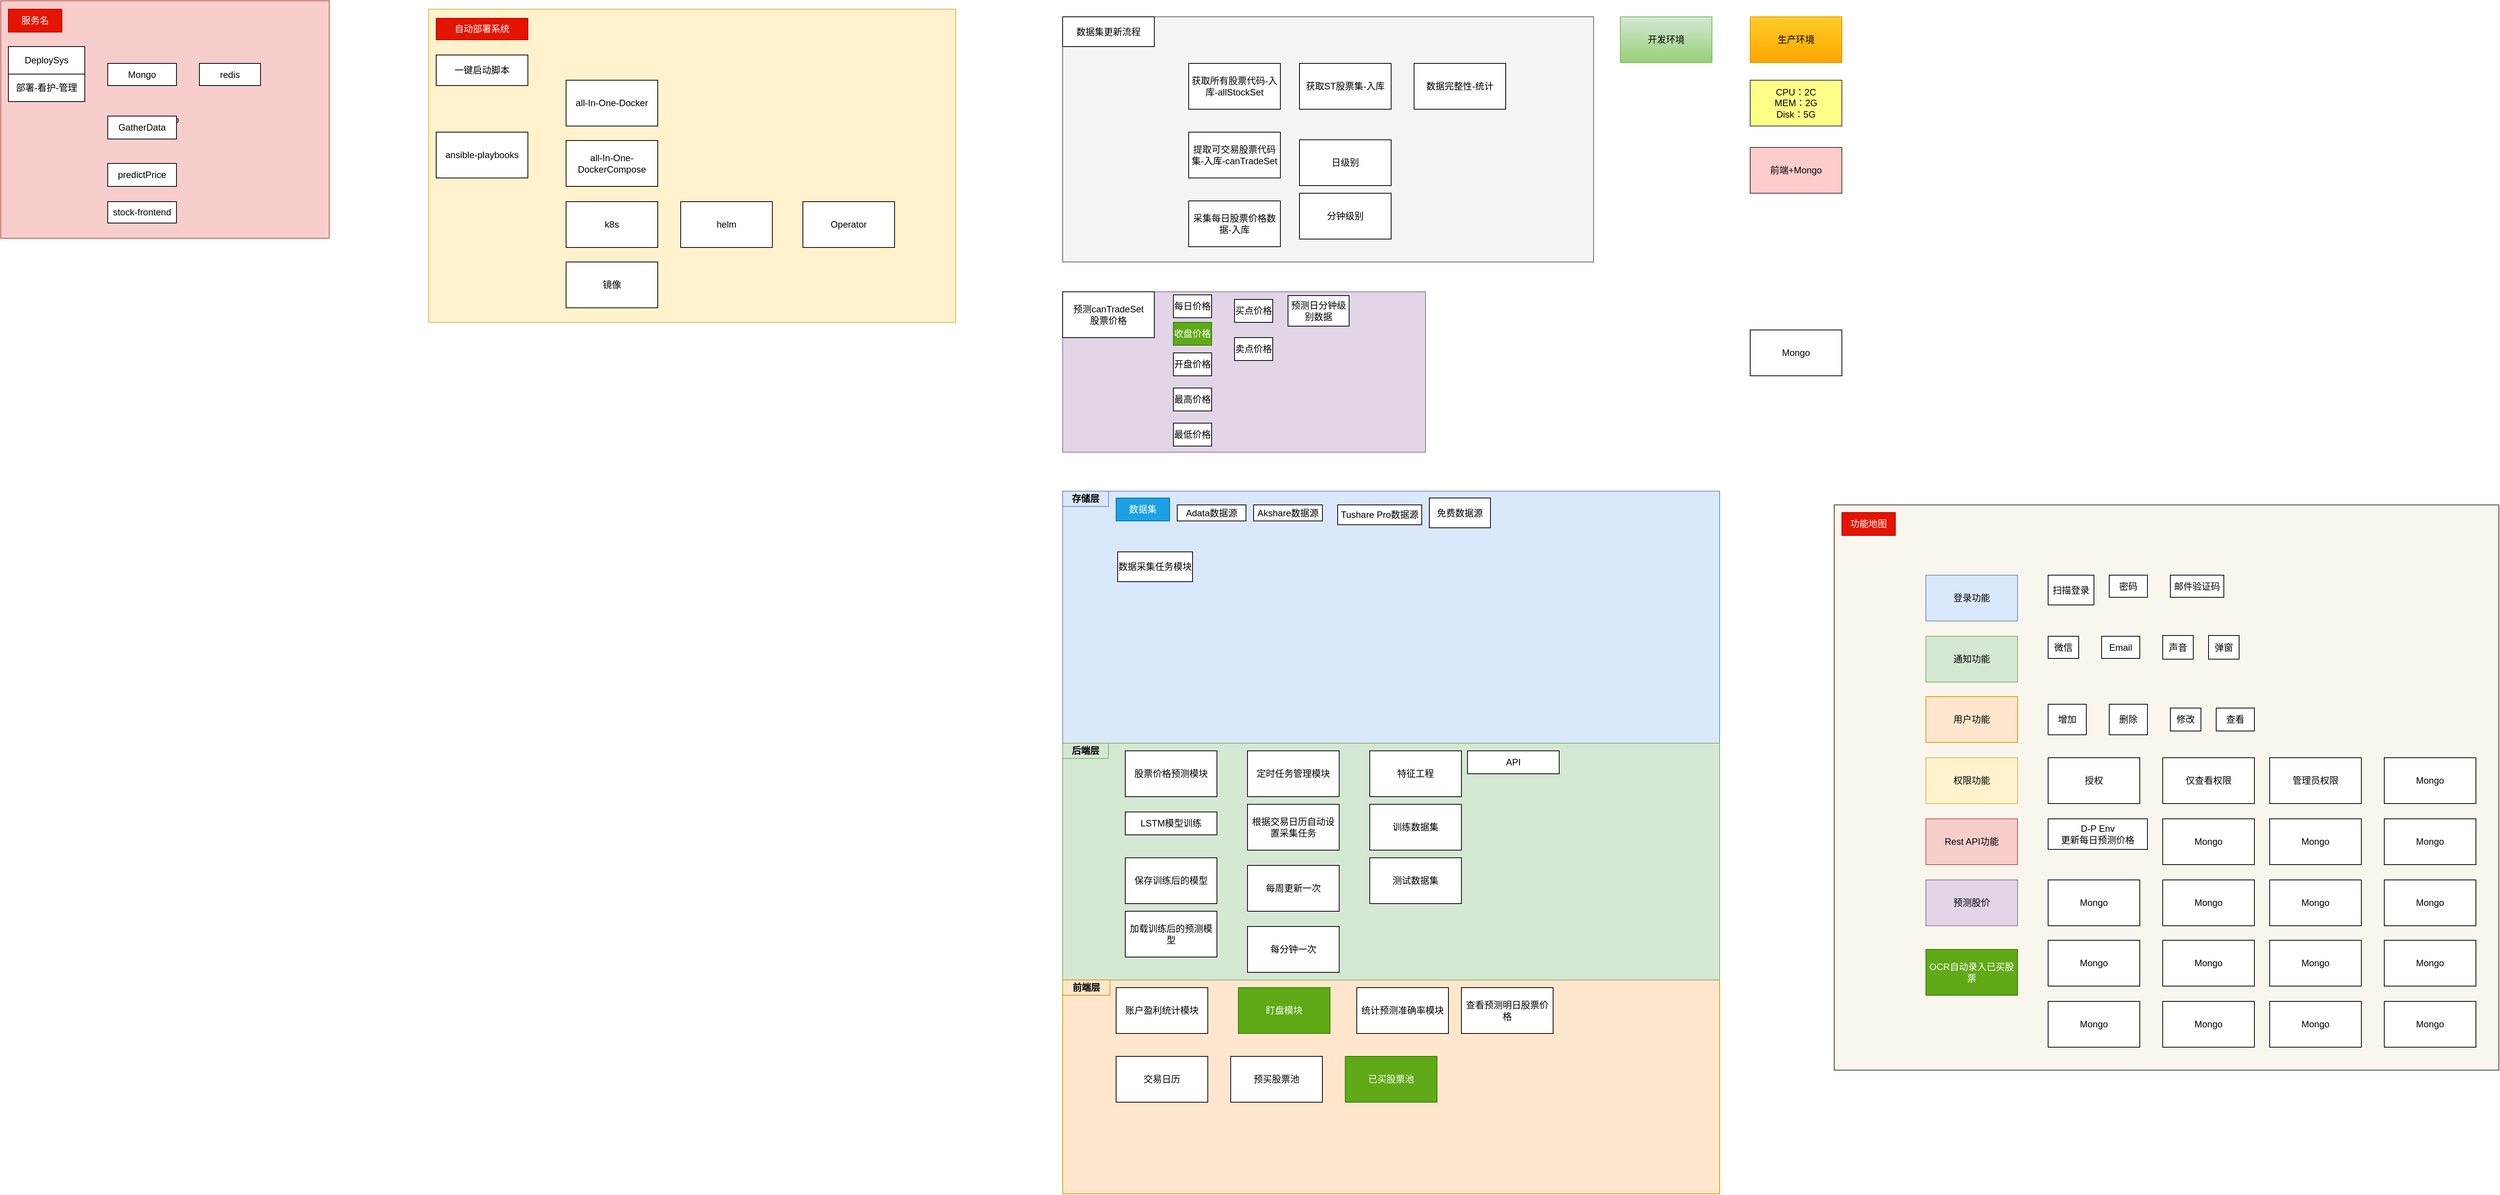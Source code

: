 <mxfile version="24.8.9">
  <diagram name="Page-1" id="sxSwd7jyhiuzXHBnLSu5">
    <mxGraphModel dx="3984" dy="1885" grid="1" gridSize="10" guides="1" tooltips="1" connect="1" arrows="1" fold="1" page="1" pageScale="1" pageWidth="850" pageHeight="1100" math="0" shadow="0">
      <root>
        <mxCell id="0" />
        <mxCell id="1" parent="0" />
        <mxCell id="Vvy3frVBShBX31A8cEkJ-61" value="Mongo" style="rounded=0;whiteSpace=wrap;html=1;fillColor=#f8cecc;strokeColor=#b85450;" vertex="1" parent="1">
          <mxGeometry x="-1770" y="-481" width="430" height="311" as="geometry" />
        </mxCell>
        <mxCell id="Vvy3frVBShBX31A8cEkJ-76" value="" style="rounded=0;whiteSpace=wrap;html=1;fillColor=#fff2cc;strokeColor=#d6b656;" vertex="1" parent="1">
          <mxGeometry x="-1210" y="-470" width="690" height="410" as="geometry" />
        </mxCell>
        <mxCell id="Vvy3frVBShBX31A8cEkJ-22" value="" style="rounded=0;whiteSpace=wrap;html=1;fillColor=#e1d5e7;strokeColor=#9673a6;movable=1;resizable=1;rotatable=1;deletable=1;editable=1;locked=0;connectable=1;" vertex="1" parent="1">
          <mxGeometry x="-380" y="-100" width="475" height="210" as="geometry" />
        </mxCell>
        <mxCell id="Vvy3frVBShBX31A8cEkJ-15" value="" style="rounded=0;whiteSpace=wrap;html=1;fillColor=#dae8fc;strokeColor=#6c8ebf;" vertex="1" parent="1">
          <mxGeometry x="-380" y="161" width="860" height="330" as="geometry" />
        </mxCell>
        <mxCell id="Vvy3frVBShBX31A8cEkJ-21" value="" style="rounded=0;whiteSpace=wrap;html=1;fillColor=#ffe6cc;strokeColor=#d79b00;" vertex="1" parent="1">
          <mxGeometry x="-380" y="801" width="860" height="280" as="geometry" />
        </mxCell>
        <mxCell id="Vvy3frVBShBX31A8cEkJ-25" value="" style="rounded=0;whiteSpace=wrap;html=1;fillColor=#d5e8d4;strokeColor=#82b366;" vertex="1" parent="1">
          <mxGeometry x="-380" y="491" width="860" height="310" as="geometry" />
        </mxCell>
        <mxCell id="Vvy3frVBShBX31A8cEkJ-1" value="后端层" style="rounded=0;whiteSpace=wrap;html=1;fillColor=#d5e8d4;strokeColor=#82b366;fontStyle=1" vertex="1" parent="1">
          <mxGeometry x="-380" y="491" width="60" height="20" as="geometry" />
        </mxCell>
        <mxCell id="Vvy3frVBShBX31A8cEkJ-2" value="数据集" style="rounded=0;whiteSpace=wrap;html=1;fillColor=#1ba1e2;strokeColor=#006EAF;fontColor=#ffffff;" vertex="1" parent="1">
          <mxGeometry x="-310" y="170" width="70" height="30" as="geometry" />
        </mxCell>
        <mxCell id="Vvy3frVBShBX31A8cEkJ-3" value="免费数据源" style="rounded=0;whiteSpace=wrap;html=1;" vertex="1" parent="1">
          <mxGeometry x="100" y="170" width="80" height="39" as="geometry" />
        </mxCell>
        <mxCell id="Vvy3frVBShBX31A8cEkJ-4" value="Akshare数据源" style="rounded=0;whiteSpace=wrap;html=1;" vertex="1" parent="1">
          <mxGeometry x="-130" y="179" width="90" height="21" as="geometry" />
        </mxCell>
        <mxCell id="Vvy3frVBShBX31A8cEkJ-5" value="测试数据集" style="rounded=0;whiteSpace=wrap;html=1;" vertex="1" parent="1">
          <mxGeometry x="22" y="641" width="120" height="60" as="geometry" />
        </mxCell>
        <mxCell id="Vvy3frVBShBX31A8cEkJ-6" value="保存训练后的模型" style="rounded=0;whiteSpace=wrap;html=1;" vertex="1" parent="1">
          <mxGeometry x="-298" y="641" width="120" height="60" as="geometry" />
        </mxCell>
        <mxCell id="Vvy3frVBShBX31A8cEkJ-7" value="" style="rounded=0;whiteSpace=wrap;html=1;fillColor=#f5f5f5;fontColor=#333333;strokeColor=#666666;" vertex="1" parent="1">
          <mxGeometry x="-380" y="-460" width="695" height="321" as="geometry" />
        </mxCell>
        <mxCell id="Vvy3frVBShBX31A8cEkJ-8" value="加载训练后的预测模型" style="rounded=0;whiteSpace=wrap;html=1;" vertex="1" parent="1">
          <mxGeometry x="-298" y="711" width="120" height="60" as="geometry" />
        </mxCell>
        <mxCell id="Vvy3frVBShBX31A8cEkJ-9" value="LSTM模型训练" style="rounded=0;whiteSpace=wrap;html=1;" vertex="1" parent="1">
          <mxGeometry x="-298" y="581" width="120" height="30" as="geometry" />
        </mxCell>
        <mxCell id="Vvy3frVBShBX31A8cEkJ-10" value="统计预测准确率模块" style="rounded=0;whiteSpace=wrap;html=1;" vertex="1" parent="1">
          <mxGeometry x="5" y="811" width="120" height="60" as="geometry" />
        </mxCell>
        <mxCell id="Vvy3frVBShBX31A8cEkJ-11" value="训练数据集" style="rounded=0;whiteSpace=wrap;html=1;" vertex="1" parent="1">
          <mxGeometry x="22" y="571" width="120" height="60" as="geometry" />
        </mxCell>
        <mxCell id="Vvy3frVBShBX31A8cEkJ-12" value="每分钟一次" style="rounded=0;whiteSpace=wrap;html=1;" vertex="1" parent="1">
          <mxGeometry x="-138" y="731" width="120" height="60" as="geometry" />
        </mxCell>
        <mxCell id="Vvy3frVBShBX31A8cEkJ-13" value="Adata数据源" style="rounded=0;whiteSpace=wrap;html=1;" vertex="1" parent="1">
          <mxGeometry x="-230" y="179" width="90" height="21" as="geometry" />
        </mxCell>
        <mxCell id="Vvy3frVBShBX31A8cEkJ-14" value="Tushare Pro数据源" style="rounded=0;whiteSpace=wrap;html=1;" vertex="1" parent="1">
          <mxGeometry x="-20" y="179" width="110" height="26" as="geometry" />
        </mxCell>
        <mxCell id="Vvy3frVBShBX31A8cEkJ-16" value="已买股票池" style="rounded=0;whiteSpace=wrap;html=1;fillColor=#60a917;fontColor=#ffffff;strokeColor=#2D7600;" vertex="1" parent="1">
          <mxGeometry x="-10" y="901" width="120" height="60" as="geometry" />
        </mxCell>
        <mxCell id="Vvy3frVBShBX31A8cEkJ-17" value="查看预测明日股票价格" style="rounded=0;whiteSpace=wrap;html=1;" vertex="1" parent="1">
          <mxGeometry x="142" y="811" width="120" height="60" as="geometry" />
        </mxCell>
        <mxCell id="Vvy3frVBShBX31A8cEkJ-18" value="卖点价格" style="rounded=0;whiteSpace=wrap;html=1;movable=1;resizable=1;rotatable=1;deletable=1;editable=1;locked=0;connectable=1;" vertex="1" parent="1">
          <mxGeometry x="-155" y="-40" width="50" height="30" as="geometry" />
        </mxCell>
        <mxCell id="Vvy3frVBShBX31A8cEkJ-19" value="定时任务管理模块" style="rounded=0;whiteSpace=wrap;html=1;" vertex="1" parent="1">
          <mxGeometry x="-138" y="501" width="120" height="60" as="geometry" />
        </mxCell>
        <mxCell id="Vvy3frVBShBX31A8cEkJ-20" value="预测canTradeSet&lt;div&gt;股票价格&lt;/div&gt;" style="rounded=0;whiteSpace=wrap;html=1;movable=1;resizable=1;rotatable=1;deletable=1;editable=1;locked=0;connectable=1;" vertex="1" parent="1">
          <mxGeometry x="-380" y="-100" width="120" height="60" as="geometry" />
        </mxCell>
        <mxCell id="Vvy3frVBShBX31A8cEkJ-23" value="开发环境" style="rounded=0;whiteSpace=wrap;html=1;fillColor=#d5e8d4;gradientColor=#97d077;strokeColor=#82b366;" vertex="1" parent="1">
          <mxGeometry x="350" y="-460" width="120" height="60" as="geometry" />
        </mxCell>
        <mxCell id="Vvy3frVBShBX31A8cEkJ-24" value="预测日分钟级别数据" style="rounded=0;whiteSpace=wrap;html=1;movable=1;resizable=1;rotatable=1;deletable=1;editable=1;locked=0;connectable=1;" vertex="1" parent="1">
          <mxGeometry x="-85" y="-95" width="80" height="40" as="geometry" />
        </mxCell>
        <mxCell id="Vvy3frVBShBX31A8cEkJ-26" value="预买股票池" style="rounded=0;whiteSpace=wrap;html=1;" vertex="1" parent="1">
          <mxGeometry x="-160" y="901" width="120" height="60" as="geometry" />
        </mxCell>
        <mxCell id="Vvy3frVBShBX31A8cEkJ-27" value="生产环境" style="rounded=0;whiteSpace=wrap;html=1;fillColor=#ffcd28;gradientColor=#ffa500;strokeColor=#d79b00;" vertex="1" parent="1">
          <mxGeometry x="520" y="-460" width="120" height="60" as="geometry" />
        </mxCell>
        <mxCell id="Vvy3frVBShBX31A8cEkJ-28" value="每周更新一次" style="rounded=0;whiteSpace=wrap;html=1;" vertex="1" parent="1">
          <mxGeometry x="-138" y="651" width="120" height="60" as="geometry" />
        </mxCell>
        <mxCell id="Vvy3frVBShBX31A8cEkJ-29" value="特征工程" style="rounded=0;whiteSpace=wrap;html=1;" vertex="1" parent="1">
          <mxGeometry x="22" y="501" width="120" height="60" as="geometry" />
        </mxCell>
        <mxCell id="Vvy3frVBShBX31A8cEkJ-30" value="买点价格" style="rounded=0;whiteSpace=wrap;html=1;movable=1;resizable=1;rotatable=1;deletable=1;editable=1;locked=0;connectable=1;" vertex="1" parent="1">
          <mxGeometry x="-155" y="-90" width="50" height="30" as="geometry" />
        </mxCell>
        <mxCell id="Vvy3frVBShBX31A8cEkJ-31" value="部署-看护-管理" style="rounded=0;whiteSpace=wrap;html=1;" vertex="1" parent="1">
          <mxGeometry x="-1760" y="-385" width="100" height="36" as="geometry" />
        </mxCell>
        <mxCell id="Vvy3frVBShBX31A8cEkJ-32" value="根据交易日历自动设置采集任务" style="rounded=0;whiteSpace=wrap;html=1;" vertex="1" parent="1">
          <mxGeometry x="-138" y="571" width="120" height="60" as="geometry" />
        </mxCell>
        <mxCell id="Vvy3frVBShBX31A8cEkJ-33" value="DeploySys" style="rounded=0;whiteSpace=wrap;html=1;" vertex="1" parent="1">
          <mxGeometry x="-1760" y="-421" width="100" height="36" as="geometry" />
        </mxCell>
        <mxCell id="Vvy3frVBShBX31A8cEkJ-34" value="交易日历" style="rounded=0;whiteSpace=wrap;html=1;" vertex="1" parent="1">
          <mxGeometry x="-310" y="901" width="120" height="60" as="geometry" />
        </mxCell>
        <mxCell id="Vvy3frVBShBX31A8cEkJ-35" value="Operator" style="rounded=0;whiteSpace=wrap;html=1;" vertex="1" parent="1">
          <mxGeometry x="-720" y="-218" width="120" height="60" as="geometry" />
        </mxCell>
        <mxCell id="Vvy3frVBShBX31A8cEkJ-36" value="数据完整性-统计" style="rounded=0;whiteSpace=wrap;html=1;" vertex="1" parent="1">
          <mxGeometry x="80" y="-399" width="120" height="60" as="geometry" />
        </mxCell>
        <mxCell id="Vvy3frVBShBX31A8cEkJ-37" value="helm" style="rounded=0;whiteSpace=wrap;html=1;" vertex="1" parent="1">
          <mxGeometry x="-880" y="-218" width="120" height="60" as="geometry" />
        </mxCell>
        <mxCell id="Vvy3frVBShBX31A8cEkJ-38" value="分钟级别" style="rounded=0;whiteSpace=wrap;html=1;" vertex="1" parent="1">
          <mxGeometry x="-70" y="-229" width="120" height="60" as="geometry" />
        </mxCell>
        <mxCell id="Vvy3frVBShBX31A8cEkJ-39" value="获取所有股票代码-入库-allStockSet" style="rounded=0;whiteSpace=wrap;html=1;" vertex="1" parent="1">
          <mxGeometry x="-215" y="-399" width="120" height="60" as="geometry" />
        </mxCell>
        <mxCell id="Vvy3frVBShBX31A8cEkJ-40" value="前端层" style="rounded=0;whiteSpace=wrap;html=1;fillColor=#ffe6cc;strokeColor=#d79b00;fontStyle=1" vertex="1" parent="1">
          <mxGeometry x="-380" y="801" width="62" height="20" as="geometry" />
        </mxCell>
        <mxCell id="Vvy3frVBShBX31A8cEkJ-41" value="数据集更新流程" style="rounded=0;whiteSpace=wrap;html=1;" vertex="1" parent="1">
          <mxGeometry x="-380" y="-460" width="120" height="39" as="geometry" />
        </mxCell>
        <mxCell id="Vvy3frVBShBX31A8cEkJ-42" value="API" style="rounded=0;whiteSpace=wrap;html=1;" vertex="1" parent="1">
          <mxGeometry x="150" y="501" width="120" height="30" as="geometry" />
        </mxCell>
        <mxCell id="Vvy3frVBShBX31A8cEkJ-43" value="日级别" style="rounded=0;whiteSpace=wrap;html=1;" vertex="1" parent="1">
          <mxGeometry x="-70" y="-299" width="120" height="60" as="geometry" />
        </mxCell>
        <mxCell id="Vvy3frVBShBX31A8cEkJ-44" value="账户盈利统计模块" style="rounded=0;whiteSpace=wrap;html=1;" vertex="1" parent="1">
          <mxGeometry x="-310" y="811" width="120" height="60" as="geometry" />
        </mxCell>
        <mxCell id="Vvy3frVBShBX31A8cEkJ-45" value="采集每日股票价格数据-入库" style="rounded=0;whiteSpace=wrap;html=1;" vertex="1" parent="1">
          <mxGeometry x="-215" y="-219" width="120" height="60" as="geometry" />
        </mxCell>
        <mxCell id="Vvy3frVBShBX31A8cEkJ-46" value="盯盘模块" style="rounded=0;whiteSpace=wrap;html=1;fillColor=#60a917;fontColor=#ffffff;strokeColor=#2D7600;" vertex="1" parent="1">
          <mxGeometry x="-150" y="811" width="120" height="60" as="geometry" />
        </mxCell>
        <mxCell id="Vvy3frVBShBX31A8cEkJ-47" value="获取ST股票集-入库" style="rounded=0;whiteSpace=wrap;html=1;" vertex="1" parent="1">
          <mxGeometry x="-70" y="-399" width="120" height="60" as="geometry" />
        </mxCell>
        <mxCell id="Vvy3frVBShBX31A8cEkJ-48" value="数据采集任务模块" style="rounded=0;whiteSpace=wrap;html=1;" vertex="1" parent="1">
          <mxGeometry x="-308" y="240.5" width="98" height="39" as="geometry" />
        </mxCell>
        <mxCell id="Vvy3frVBShBX31A8cEkJ-49" value="提取可交易股票代码集-入库-canTradeSet" style="rounded=0;whiteSpace=wrap;html=1;" vertex="1" parent="1">
          <mxGeometry x="-215" y="-309" width="120" height="60" as="geometry" />
        </mxCell>
        <mxCell id="Vvy3frVBShBX31A8cEkJ-50" value="股票价格预测模块" style="rounded=0;whiteSpace=wrap;html=1;" vertex="1" parent="1">
          <mxGeometry x="-298" y="501" width="120" height="60" as="geometry" />
        </mxCell>
        <mxCell id="Vvy3frVBShBX31A8cEkJ-51" value="每日价格" style="rounded=0;whiteSpace=wrap;html=1;movable=1;resizable=1;rotatable=1;deletable=1;editable=1;locked=0;connectable=1;" vertex="1" parent="1">
          <mxGeometry x="-235" y="-96" width="50" height="30" as="geometry" />
        </mxCell>
        <mxCell id="Vvy3frVBShBX31A8cEkJ-52" value="收盘价格" style="rounded=0;whiteSpace=wrap;html=1;movable=1;resizable=1;rotatable=1;deletable=1;editable=1;locked=0;connectable=1;fillColor=#60a917;fontColor=#ffffff;strokeColor=#2D7600;" vertex="1" parent="1">
          <mxGeometry x="-235" y="-60" width="50" height="30" as="geometry" />
        </mxCell>
        <mxCell id="Vvy3frVBShBX31A8cEkJ-53" value="开盘价格" style="rounded=0;whiteSpace=wrap;html=1;movable=1;resizable=1;rotatable=1;deletable=1;editable=1;locked=0;connectable=1;" vertex="1" parent="1">
          <mxGeometry x="-235" y="-20" width="50" height="30" as="geometry" />
        </mxCell>
        <mxCell id="Vvy3frVBShBX31A8cEkJ-54" value="最高价格" style="rounded=0;whiteSpace=wrap;html=1;movable=1;resizable=1;rotatable=1;deletable=1;editable=1;locked=0;connectable=1;" vertex="1" parent="1">
          <mxGeometry x="-235" y="26" width="50" height="30" as="geometry" />
        </mxCell>
        <mxCell id="Vvy3frVBShBX31A8cEkJ-55" value="最低价格" style="rounded=0;whiteSpace=wrap;html=1;movable=1;resizable=1;rotatable=1;deletable=1;editable=1;locked=0;connectable=1;" vertex="1" parent="1">
          <mxGeometry x="-235" y="72" width="50" height="30" as="geometry" />
        </mxCell>
        <mxCell id="Vvy3frVBShBX31A8cEkJ-56" value="存储层" style="rounded=0;whiteSpace=wrap;html=1;fillColor=#dae8fc;strokeColor=#6c8ebf;fontStyle=1" vertex="1" parent="1">
          <mxGeometry x="-380" y="161" width="60" height="20" as="geometry" />
        </mxCell>
        <mxCell id="Vvy3frVBShBX31A8cEkJ-57" value="Mongo" style="rounded=0;whiteSpace=wrap;html=1;" vertex="1" parent="1">
          <mxGeometry x="750" y="829" width="120" height="60" as="geometry" />
        </mxCell>
        <mxCell id="Vvy3frVBShBX31A8cEkJ-58" value="Mongo" style="rounded=0;whiteSpace=wrap;html=1;" vertex="1" parent="1">
          <mxGeometry x="750" y="749" width="120" height="60" as="geometry" />
        </mxCell>
        <mxCell id="Vvy3frVBShBX31A8cEkJ-59" value="Mongo" style="rounded=0;whiteSpace=wrap;html=1;" vertex="1" parent="1">
          <mxGeometry x="520" y="-50" width="120" height="60" as="geometry" />
        </mxCell>
        <mxCell id="Vvy3frVBShBX31A8cEkJ-60" value="" style="rounded=0;whiteSpace=wrap;html=1;fillColor=#f9f7ed;strokeColor=#36393d;" vertex="1" parent="1">
          <mxGeometry x="630" y="179" width="870" height="740" as="geometry" />
        </mxCell>
        <mxCell id="Vvy3frVBShBX31A8cEkJ-62" value="GatherData" style="rounded=0;whiteSpace=wrap;html=1;" vertex="1" parent="1">
          <mxGeometry x="-1630" y="-330" width="90" height="30" as="geometry" />
        </mxCell>
        <mxCell id="Vvy3frVBShBX31A8cEkJ-63" value="ansible-playbooks" style="rounded=0;whiteSpace=wrap;html=1;" vertex="1" parent="1">
          <mxGeometry x="-1200" y="-309" width="120" height="60" as="geometry" />
        </mxCell>
        <mxCell id="Vvy3frVBShBX31A8cEkJ-64" value="一键启动脚本" style="rounded=0;whiteSpace=wrap;html=1;" vertex="1" parent="1">
          <mxGeometry x="-1200" y="-410" width="120" height="40" as="geometry" />
        </mxCell>
        <mxCell id="Vvy3frVBShBX31A8cEkJ-65" value="预测股价" style="rounded=0;whiteSpace=wrap;html=1;fillColor=#e1d5e7;strokeColor=#9673a6;" vertex="1" parent="1">
          <mxGeometry x="750" y="670" width="120" height="60" as="geometry" />
        </mxCell>
        <mxCell id="Vvy3frVBShBX31A8cEkJ-66" value="Rest API功能" style="rounded=0;whiteSpace=wrap;html=1;fillColor=#f8cecc;strokeColor=#b85450;" vertex="1" parent="1">
          <mxGeometry x="750" y="590" width="120" height="60" as="geometry" />
        </mxCell>
        <mxCell id="Vvy3frVBShBX31A8cEkJ-67" value="功能地图" style="rounded=0;whiteSpace=wrap;html=1;fillColor=#e51400;fontColor=#ffffff;strokeColor=#B20000;" vertex="1" parent="1">
          <mxGeometry x="640" y="189" width="70" height="30" as="geometry" />
        </mxCell>
        <mxCell id="Vvy3frVBShBX31A8cEkJ-68" value="前端+Mongo" style="rounded=0;whiteSpace=wrap;html=1;fillColor=#ffcccc;strokeColor=#36393d;" vertex="1" parent="1">
          <mxGeometry x="520" y="-289" width="120" height="60" as="geometry" />
        </mxCell>
        <mxCell id="Vvy3frVBShBX31A8cEkJ-69" value="stock&lt;span style=&quot;background-color: initial;&quot;&gt;-frontend&lt;/span&gt;" style="rounded=0;whiteSpace=wrap;html=1;" vertex="1" parent="1">
          <mxGeometry x="-1630" y="-218" width="90" height="28" as="geometry" />
        </mxCell>
        <mxCell id="Vvy3frVBShBX31A8cEkJ-70" value="predictPrice" style="rounded=0;whiteSpace=wrap;html=1;" vertex="1" parent="1">
          <mxGeometry x="-1630" y="-268" width="90" height="30" as="geometry" />
        </mxCell>
        <mxCell id="Vvy3frVBShBX31A8cEkJ-71" value="k8s" style="rounded=0;whiteSpace=wrap;html=1;" vertex="1" parent="1">
          <mxGeometry x="-1030" y="-218" width="120" height="60" as="geometry" />
        </mxCell>
        <mxCell id="Vvy3frVBShBX31A8cEkJ-72" value="all-In-One-DockerCompose" style="rounded=0;whiteSpace=wrap;html=1;" vertex="1" parent="1">
          <mxGeometry x="-1030" y="-298" width="120" height="60" as="geometry" />
        </mxCell>
        <mxCell id="Vvy3frVBShBX31A8cEkJ-73" value="权限功能" style="rounded=0;whiteSpace=wrap;html=1;fillColor=#fff2cc;strokeColor=#d6b656;" vertex="1" parent="1">
          <mxGeometry x="750" y="510" width="120" height="60" as="geometry" />
        </mxCell>
        <mxCell id="Vvy3frVBShBX31A8cEkJ-74" value="用户功能" style="rounded=0;whiteSpace=wrap;html=1;fillColor=#ffe6cc;strokeColor=#d79b00;" vertex="1" parent="1">
          <mxGeometry x="750" y="430" width="120" height="60" as="geometry" />
        </mxCell>
        <mxCell id="Vvy3frVBShBX31A8cEkJ-75" value="CPU：2C&lt;div&gt;MEM：2G&lt;/div&gt;&lt;div&gt;Disk：5G&lt;/div&gt;" style="rounded=0;whiteSpace=wrap;html=1;fillColor=#ffff88;strokeColor=#36393d;" vertex="1" parent="1">
          <mxGeometry x="520" y="-377" width="120" height="60" as="geometry" />
        </mxCell>
        <mxCell id="Vvy3frVBShBX31A8cEkJ-77" value="redis" style="rounded=0;whiteSpace=wrap;html=1;" vertex="1" parent="1">
          <mxGeometry x="-1510" y="-399" width="80" height="29" as="geometry" />
        </mxCell>
        <mxCell id="Vvy3frVBShBX31A8cEkJ-78" value="服务名" style="rounded=0;whiteSpace=wrap;html=1;fillColor=#e51400;strokeColor=#B20000;fontColor=#ffffff;" vertex="1" parent="1">
          <mxGeometry x="-1760" y="-470" width="70" height="30" as="geometry" />
        </mxCell>
        <mxCell id="Vvy3frVBShBX31A8cEkJ-79" value="all-In-One-Docker" style="rounded=0;whiteSpace=wrap;html=1;" vertex="1" parent="1">
          <mxGeometry x="-1030" y="-377" width="120" height="60" as="geometry" />
        </mxCell>
        <mxCell id="Vvy3frVBShBX31A8cEkJ-80" value="自动部署系统" style="rounded=0;whiteSpace=wrap;html=1;fillColor=#e51400;fontColor=#ffffff;strokeColor=#B20000;" vertex="1" parent="1">
          <mxGeometry x="-1200" y="-458" width="120" height="28" as="geometry" />
        </mxCell>
        <mxCell id="Vvy3frVBShBX31A8cEkJ-81" value="通知功能" style="rounded=0;whiteSpace=wrap;html=1;fillColor=#d5e8d4;strokeColor=#82b366;" vertex="1" parent="1">
          <mxGeometry x="750" y="351" width="120" height="60" as="geometry" />
        </mxCell>
        <mxCell id="Vvy3frVBShBX31A8cEkJ-82" value="登录功能" style="rounded=0;whiteSpace=wrap;html=1;fillColor=#dae8fc;strokeColor=#6c8ebf;" vertex="1" parent="1">
          <mxGeometry x="750" y="271" width="120" height="60" as="geometry" />
        </mxCell>
        <mxCell id="Vvy3frVBShBX31A8cEkJ-83" value="镜像" style="rounded=0;whiteSpace=wrap;html=1;" vertex="1" parent="1">
          <mxGeometry x="-1030" y="-139" width="120" height="60" as="geometry" />
        </mxCell>
        <mxCell id="Vvy3frVBShBX31A8cEkJ-84" value="Mongo" style="rounded=0;whiteSpace=wrap;html=1;" vertex="1" parent="1">
          <mxGeometry x="-1630" y="-399" width="90" height="29" as="geometry" />
        </mxCell>
        <mxCell id="Vvy3frVBShBX31A8cEkJ-85" value="Mongo" style="rounded=0;whiteSpace=wrap;html=1;" vertex="1" parent="1">
          <mxGeometry x="1060" y="829" width="120" height="60" as="geometry" />
        </mxCell>
        <mxCell id="Vvy3frVBShBX31A8cEkJ-86" value="Mongo" style="rounded=0;whiteSpace=wrap;html=1;" vertex="1" parent="1">
          <mxGeometry x="1060" y="749" width="120" height="60" as="geometry" />
        </mxCell>
        <mxCell id="Vvy3frVBShBX31A8cEkJ-87" value="Mongo" style="rounded=0;whiteSpace=wrap;html=1;" vertex="1" parent="1">
          <mxGeometry x="910" y="829" width="120" height="60" as="geometry" />
        </mxCell>
        <mxCell id="Vvy3frVBShBX31A8cEkJ-88" value="Mongo" style="rounded=0;whiteSpace=wrap;html=1;" vertex="1" parent="1">
          <mxGeometry x="910" y="749" width="120" height="60" as="geometry" />
        </mxCell>
        <mxCell id="Vvy3frVBShBX31A8cEkJ-89" value="Mongo" style="rounded=0;whiteSpace=wrap;html=1;" vertex="1" parent="1">
          <mxGeometry x="1350" y="829" width="120" height="60" as="geometry" />
        </mxCell>
        <mxCell id="Vvy3frVBShBX31A8cEkJ-90" value="Mongo" style="rounded=0;whiteSpace=wrap;html=1;" vertex="1" parent="1">
          <mxGeometry x="1350" y="749" width="120" height="60" as="geometry" />
        </mxCell>
        <mxCell id="Vvy3frVBShBX31A8cEkJ-91" value="Mongo" style="rounded=0;whiteSpace=wrap;html=1;" vertex="1" parent="1">
          <mxGeometry x="1200" y="829" width="120" height="60" as="geometry" />
        </mxCell>
        <mxCell id="Vvy3frVBShBX31A8cEkJ-92" value="Mongo" style="rounded=0;whiteSpace=wrap;html=1;" vertex="1" parent="1">
          <mxGeometry x="1200" y="749" width="120" height="60" as="geometry" />
        </mxCell>
        <mxCell id="Vvy3frVBShBX31A8cEkJ-93" value="Mongo" style="rounded=0;whiteSpace=wrap;html=1;" vertex="1" parent="1">
          <mxGeometry x="1060" y="670" width="120" height="60" as="geometry" />
        </mxCell>
        <mxCell id="Vvy3frVBShBX31A8cEkJ-94" value="Mongo" style="rounded=0;whiteSpace=wrap;html=1;" vertex="1" parent="1">
          <mxGeometry x="1060" y="590" width="120" height="60" as="geometry" />
        </mxCell>
        <mxCell id="Vvy3frVBShBX31A8cEkJ-95" value="Mongo" style="rounded=0;whiteSpace=wrap;html=1;" vertex="1" parent="1">
          <mxGeometry x="910" y="670" width="120" height="60" as="geometry" />
        </mxCell>
        <mxCell id="Vvy3frVBShBX31A8cEkJ-96" value="D-P Env&lt;div&gt;更新每日预测价格&lt;/div&gt;" style="rounded=0;whiteSpace=wrap;html=1;" vertex="1" parent="1">
          <mxGeometry x="910" y="590" width="130" height="40" as="geometry" />
        </mxCell>
        <mxCell id="Vvy3frVBShBX31A8cEkJ-97" value="Mongo" style="rounded=0;whiteSpace=wrap;html=1;" vertex="1" parent="1">
          <mxGeometry x="1350" y="670" width="120" height="60" as="geometry" />
        </mxCell>
        <mxCell id="Vvy3frVBShBX31A8cEkJ-98" value="Mongo" style="rounded=0;whiteSpace=wrap;html=1;" vertex="1" parent="1">
          <mxGeometry x="1350" y="590" width="120" height="60" as="geometry" />
        </mxCell>
        <mxCell id="Vvy3frVBShBX31A8cEkJ-99" value="Mongo" style="rounded=0;whiteSpace=wrap;html=1;" vertex="1" parent="1">
          <mxGeometry x="1200" y="670" width="120" height="60" as="geometry" />
        </mxCell>
        <mxCell id="Vvy3frVBShBX31A8cEkJ-100" value="Mongo" style="rounded=0;whiteSpace=wrap;html=1;" vertex="1" parent="1">
          <mxGeometry x="1200" y="590" width="120" height="60" as="geometry" />
        </mxCell>
        <mxCell id="Vvy3frVBShBX31A8cEkJ-101" value="仅查看权限" style="rounded=0;whiteSpace=wrap;html=1;" vertex="1" parent="1">
          <mxGeometry x="1060" y="510" width="120" height="60" as="geometry" />
        </mxCell>
        <mxCell id="Vvy3frVBShBX31A8cEkJ-102" value="删除" style="rounded=0;whiteSpace=wrap;html=1;" vertex="1" parent="1">
          <mxGeometry x="990" y="440" width="50" height="40" as="geometry" />
        </mxCell>
        <mxCell id="Vvy3frVBShBX31A8cEkJ-103" value="授权" style="rounded=0;whiteSpace=wrap;html=1;" vertex="1" parent="1">
          <mxGeometry x="910" y="510" width="120" height="60" as="geometry" />
        </mxCell>
        <mxCell id="Vvy3frVBShBX31A8cEkJ-104" value="增加" style="rounded=0;whiteSpace=wrap;html=1;" vertex="1" parent="1">
          <mxGeometry x="910" y="440" width="50" height="40" as="geometry" />
        </mxCell>
        <mxCell id="Vvy3frVBShBX31A8cEkJ-105" value="Mongo" style="rounded=0;whiteSpace=wrap;html=1;" vertex="1" parent="1">
          <mxGeometry x="1350" y="510" width="120" height="60" as="geometry" />
        </mxCell>
        <mxCell id="Vvy3frVBShBX31A8cEkJ-106" value="查看" style="rounded=0;whiteSpace=wrap;html=1;" vertex="1" parent="1">
          <mxGeometry x="1130" y="445" width="50" height="30" as="geometry" />
        </mxCell>
        <mxCell id="Vvy3frVBShBX31A8cEkJ-107" value="管理员权限" style="rounded=0;whiteSpace=wrap;html=1;" vertex="1" parent="1">
          <mxGeometry x="1200" y="510" width="120" height="60" as="geometry" />
        </mxCell>
        <mxCell id="Vvy3frVBShBX31A8cEkJ-108" value="修改" style="rounded=0;whiteSpace=wrap;html=1;" vertex="1" parent="1">
          <mxGeometry x="1070" y="445" width="40" height="30" as="geometry" />
        </mxCell>
        <mxCell id="Vvy3frVBShBX31A8cEkJ-109" value="Email" style="rounded=0;whiteSpace=wrap;html=1;" vertex="1" parent="1">
          <mxGeometry x="980" y="351" width="50" height="29" as="geometry" />
        </mxCell>
        <mxCell id="Vvy3frVBShBX31A8cEkJ-110" value="密码" style="rounded=0;whiteSpace=wrap;html=1;" vertex="1" parent="1">
          <mxGeometry x="990" y="271" width="50" height="29" as="geometry" />
        </mxCell>
        <mxCell id="Vvy3frVBShBX31A8cEkJ-111" value="微信" style="rounded=0;whiteSpace=wrap;html=1;" vertex="1" parent="1">
          <mxGeometry x="910" y="351" width="40" height="29" as="geometry" />
        </mxCell>
        <mxCell id="Vvy3frVBShBX31A8cEkJ-112" value="扫描登录" style="rounded=0;whiteSpace=wrap;html=1;" vertex="1" parent="1">
          <mxGeometry x="910" y="271" width="60" height="39" as="geometry" />
        </mxCell>
        <mxCell id="Vvy3frVBShBX31A8cEkJ-113" value="弹窗" style="rounded=0;whiteSpace=wrap;html=1;" vertex="1" parent="1">
          <mxGeometry x="1120" y="350" width="40" height="31" as="geometry" />
        </mxCell>
        <mxCell id="Vvy3frVBShBX31A8cEkJ-114" value="OCR自动录入已买股票" style="rounded=0;whiteSpace=wrap;html=1;fillColor=#60a917;fontColor=#ffffff;strokeColor=#2D7600;" vertex="1" parent="1">
          <mxGeometry x="750" y="761" width="120" height="60" as="geometry" />
        </mxCell>
        <mxCell id="Vvy3frVBShBX31A8cEkJ-115" value="声音" style="rounded=0;whiteSpace=wrap;html=1;" vertex="1" parent="1">
          <mxGeometry x="1060" y="350" width="40" height="31" as="geometry" />
        </mxCell>
        <mxCell id="Vvy3frVBShBX31A8cEkJ-116" value="邮件验证码" style="rounded=0;whiteSpace=wrap;html=1;" vertex="1" parent="1">
          <mxGeometry x="1070" y="271" width="70" height="29" as="geometry" />
        </mxCell>
      </root>
    </mxGraphModel>
  </diagram>
</mxfile>
